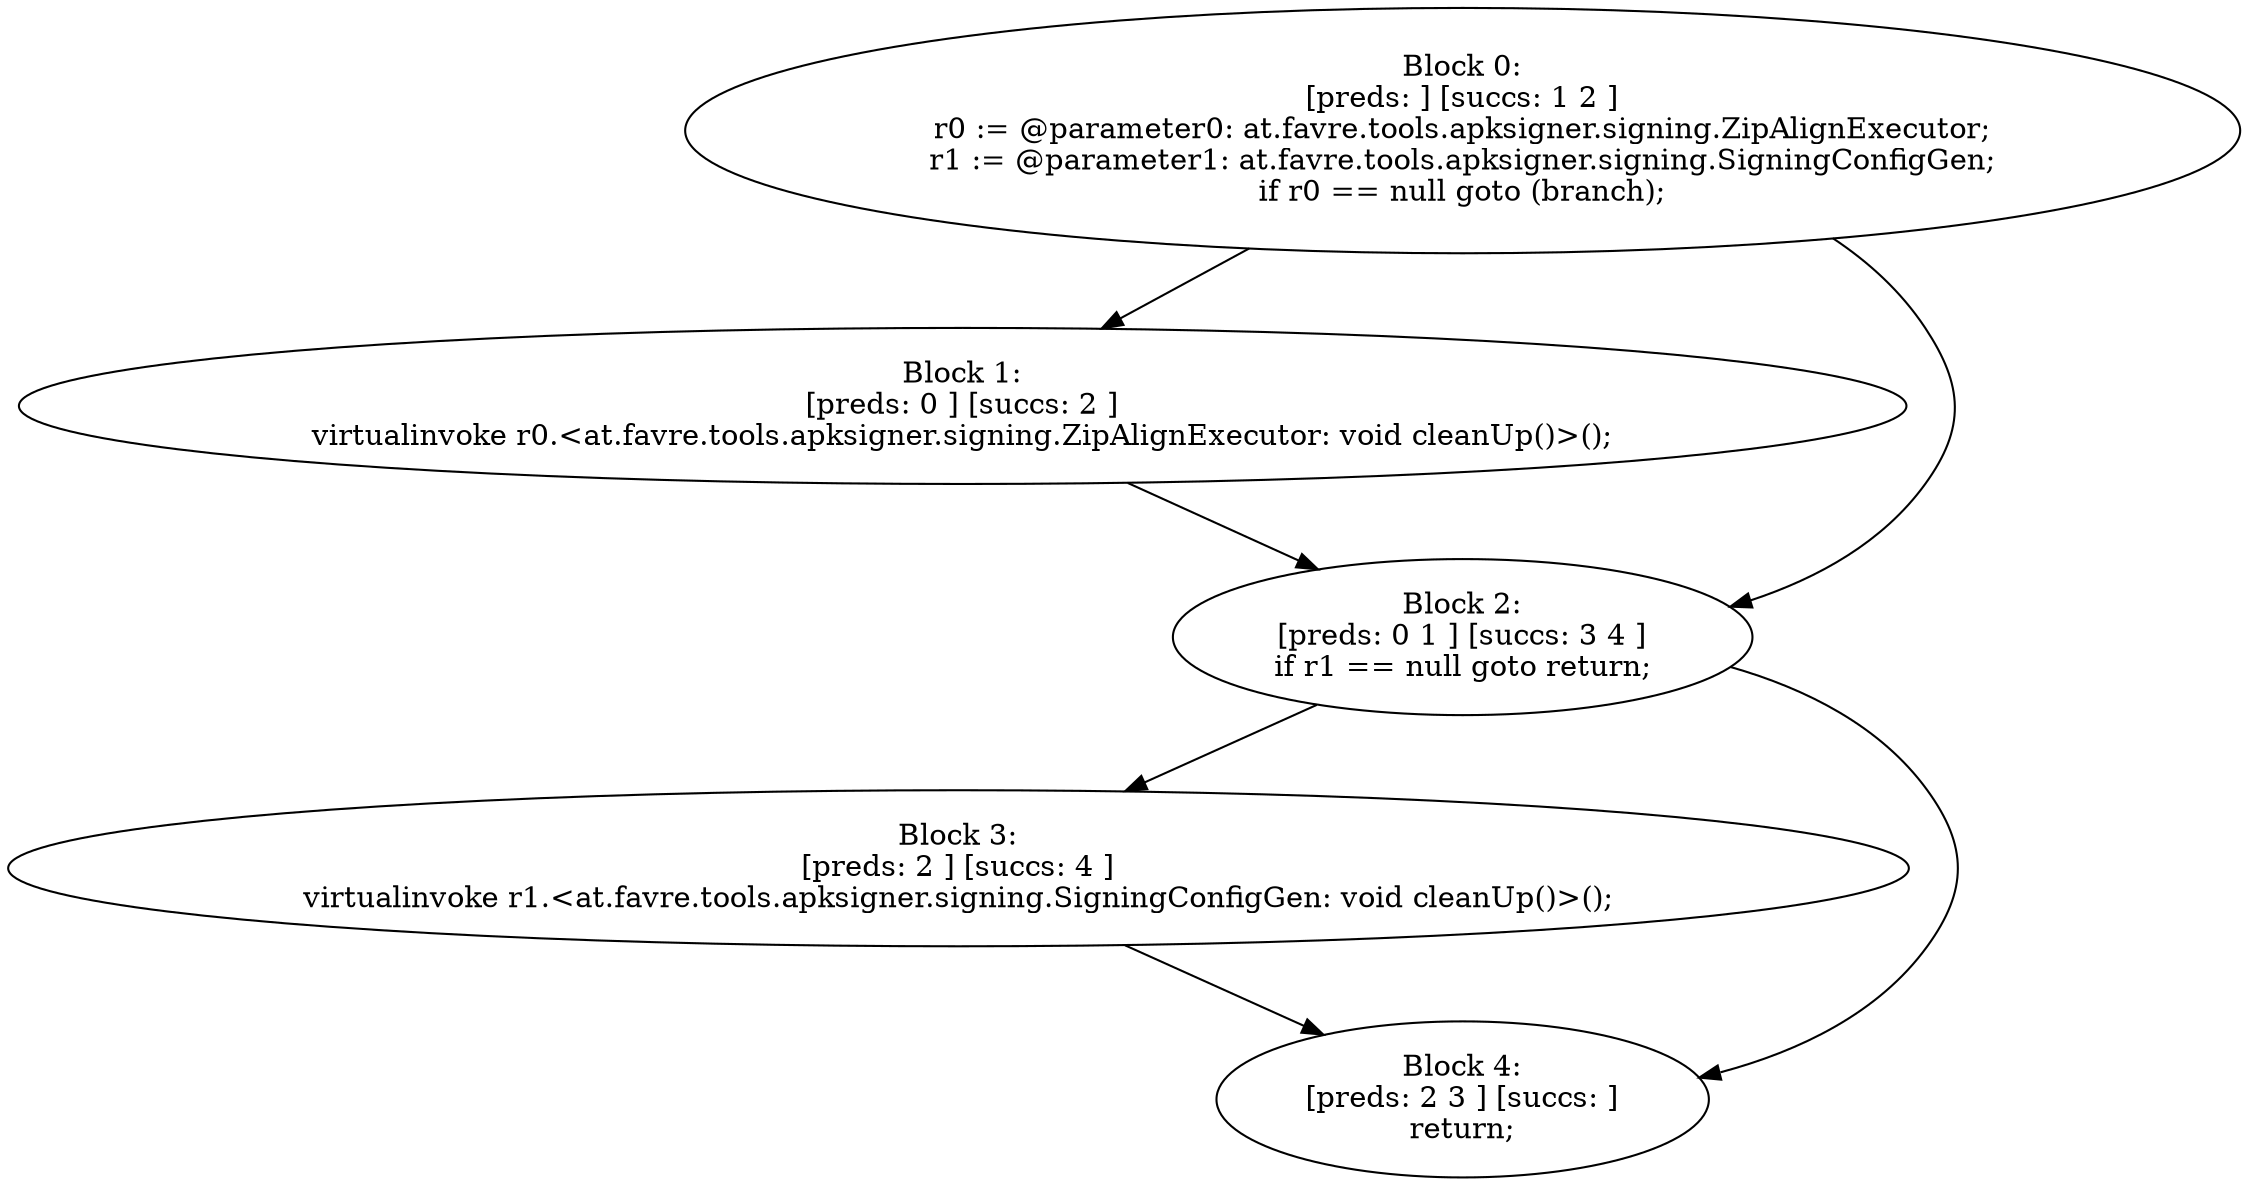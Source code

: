 digraph "unitGraph" {
    "Block 0:
[preds: ] [succs: 1 2 ]
r0 := @parameter0: at.favre.tools.apksigner.signing.ZipAlignExecutor;
r1 := @parameter1: at.favre.tools.apksigner.signing.SigningConfigGen;
if r0 == null goto (branch);
"
    "Block 1:
[preds: 0 ] [succs: 2 ]
virtualinvoke r0.<at.favre.tools.apksigner.signing.ZipAlignExecutor: void cleanUp()>();
"
    "Block 2:
[preds: 0 1 ] [succs: 3 4 ]
if r1 == null goto return;
"
    "Block 3:
[preds: 2 ] [succs: 4 ]
virtualinvoke r1.<at.favre.tools.apksigner.signing.SigningConfigGen: void cleanUp()>();
"
    "Block 4:
[preds: 2 3 ] [succs: ]
return;
"
    "Block 0:
[preds: ] [succs: 1 2 ]
r0 := @parameter0: at.favre.tools.apksigner.signing.ZipAlignExecutor;
r1 := @parameter1: at.favre.tools.apksigner.signing.SigningConfigGen;
if r0 == null goto (branch);
"->"Block 1:
[preds: 0 ] [succs: 2 ]
virtualinvoke r0.<at.favre.tools.apksigner.signing.ZipAlignExecutor: void cleanUp()>();
";
    "Block 0:
[preds: ] [succs: 1 2 ]
r0 := @parameter0: at.favre.tools.apksigner.signing.ZipAlignExecutor;
r1 := @parameter1: at.favre.tools.apksigner.signing.SigningConfigGen;
if r0 == null goto (branch);
"->"Block 2:
[preds: 0 1 ] [succs: 3 4 ]
if r1 == null goto return;
";
    "Block 1:
[preds: 0 ] [succs: 2 ]
virtualinvoke r0.<at.favre.tools.apksigner.signing.ZipAlignExecutor: void cleanUp()>();
"->"Block 2:
[preds: 0 1 ] [succs: 3 4 ]
if r1 == null goto return;
";
    "Block 2:
[preds: 0 1 ] [succs: 3 4 ]
if r1 == null goto return;
"->"Block 3:
[preds: 2 ] [succs: 4 ]
virtualinvoke r1.<at.favre.tools.apksigner.signing.SigningConfigGen: void cleanUp()>();
";
    "Block 2:
[preds: 0 1 ] [succs: 3 4 ]
if r1 == null goto return;
"->"Block 4:
[preds: 2 3 ] [succs: ]
return;
";
    "Block 3:
[preds: 2 ] [succs: 4 ]
virtualinvoke r1.<at.favre.tools.apksigner.signing.SigningConfigGen: void cleanUp()>();
"->"Block 4:
[preds: 2 3 ] [succs: ]
return;
";
}
